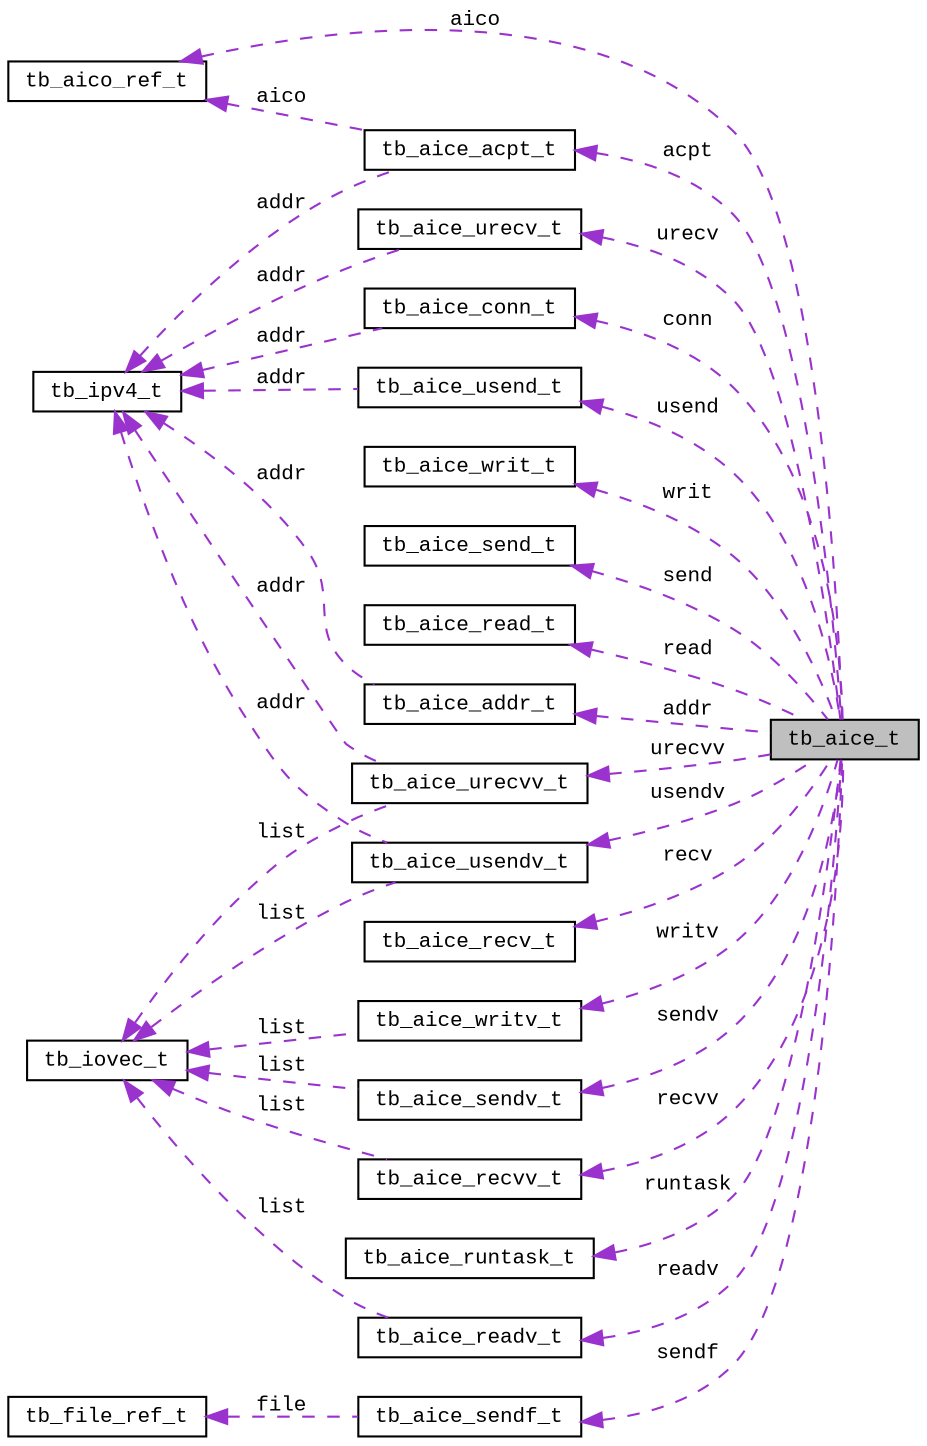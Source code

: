 digraph "tb_aice_t"
{
  edge [fontname="CourierNew",fontsize="10",labelfontname="CourierNew",labelfontsize="10"];
  node [fontname="CourierNew",fontsize="10",shape=record];
  rankdir="LR";
  Node1 [label="tb_aice_t",height=0.2,width=0.4,color="black", fillcolor="grey75", style="filled" fontcolor="black"];
  Node2 -> Node1 [dir="back",color="darkorchid3",fontsize="10",style="dashed",label=" urecv" ];
  Node2 [label="tb_aice_urecv_t",height=0.2,width=0.4,color="black", fillcolor="white", style="filled",URL="$db/db2/structtb__aice__urecv__t.html",tooltip="the urecv aice type, base: tb_iovec_t "];
  Node3 -> Node2 [dir="back",color="darkorchid3",fontsize="10",style="dashed",label=" addr" ];
  Node3 [label="tb_ipv4_t",height=0.2,width=0.4,color="black", fillcolor="white", style="filled",URL="$d1/db4/uniontb__ipv4__t.html",tooltip="the ipv4 "];
  Node4 -> Node1 [dir="back",color="darkorchid3",fontsize="10",style="dashed",label=" conn" ];
  Node4 [label="tb_aice_conn_t",height=0.2,width=0.4,color="black", fillcolor="white", style="filled",URL="$d6/d73/structtb__aice__conn__t.html",tooltip="the conn aice type "];
  Node3 -> Node4 [dir="back",color="darkorchid3",fontsize="10",style="dashed",label=" addr" ];
  Node5 -> Node1 [dir="back",color="darkorchid3",fontsize="10",style="dashed",label=" aico" ];
  Node5 [label="tb_aico_ref_t",height=0.2,width=0.4,color="black", fillcolor="white", style="filled",URL="$d6/dc8/structtb__aico__ref__t.html",tooltip="the aico ref type "];
  Node6 -> Node1 [dir="back",color="darkorchid3",fontsize="10",style="dashed",label=" usendv" ];
  Node6 [label="tb_aice_usendv_t",height=0.2,width=0.4,color="black", fillcolor="white", style="filled",URL="$dd/d16/structtb__aice__usendv__t.html",tooltip="the usendv aice type "];
  Node7 -> Node6 [dir="back",color="darkorchid3",fontsize="10",style="dashed",label=" list" ];
  Node7 [label="tb_iovec_t",height=0.2,width=0.4,color="black", fillcolor="white", style="filled",URL="$d4/d6c/structtb__iovec__t.html",tooltip="the iovec type for readv, preadv, writv, pwritv, recvv, sendv "];
  Node3 -> Node6 [dir="back",color="darkorchid3",fontsize="10",style="dashed",label=" addr" ];
  Node8 -> Node1 [dir="back",color="darkorchid3",fontsize="10",style="dashed",label=" acpt" ];
  Node8 [label="tb_aice_acpt_t",height=0.2,width=0.4,color="black", fillcolor="white", style="filled",URL="$d9/dc7/structtb__aice__acpt__t.html",tooltip="the acpt aice type "];
  Node5 -> Node8 [dir="back",color="darkorchid3",fontsize="10",style="dashed",label=" aico" ];
  Node3 -> Node8 [dir="back",color="darkorchid3",fontsize="10",style="dashed",label=" addr" ];
  Node9 -> Node1 [dir="back",color="darkorchid3",fontsize="10",style="dashed",label=" writ" ];
  Node9 [label="tb_aice_writ_t",height=0.2,width=0.4,color="black", fillcolor="white", style="filled",URL="$dc/dfd/structtb__aice__writ__t.html",tooltip="the writ aice type, base: tb_iovec_t "];
  Node10 -> Node1 [dir="back",color="darkorchid3",fontsize="10",style="dashed",label=" send" ];
  Node10 [label="tb_aice_send_t",height=0.2,width=0.4,color="black", fillcolor="white", style="filled",URL="$d9/dac/structtb__aice__send__t.html",tooltip="the send aice type, base: tb_iovec_t "];
  Node11 -> Node1 [dir="back",color="darkorchid3",fontsize="10",style="dashed",label=" read" ];
  Node11 [label="tb_aice_read_t",height=0.2,width=0.4,color="black", fillcolor="white", style="filled",URL="$d0/def/structtb__aice__read__t.html",tooltip="the read aice type, base: tb_iovec_t "];
  Node12 -> Node1 [dir="back",color="darkorchid3",fontsize="10",style="dashed",label=" recvv" ];
  Node12 [label="tb_aice_recvv_t",height=0.2,width=0.4,color="black", fillcolor="white", style="filled",URL="$db/de1/structtb__aice__recvv__t.html",tooltip="the recvv aice type "];
  Node7 -> Node12 [dir="back",color="darkorchid3",fontsize="10",style="dashed",label=" list" ];
  Node13 -> Node1 [dir="back",color="darkorchid3",fontsize="10",style="dashed",label=" addr" ];
  Node13 [label="tb_aice_addr_t",height=0.2,width=0.4,color="black", fillcolor="white", style="filled",URL="$d8/dcc/structtb__aice__addr__t.html",tooltip="the addr aice type "];
  Node3 -> Node13 [dir="back",color="darkorchid3",fontsize="10",style="dashed",label=" addr" ];
  Node14 -> Node1 [dir="back",color="darkorchid3",fontsize="10",style="dashed",label=" readv" ];
  Node14 [label="tb_aice_readv_t",height=0.2,width=0.4,color="black", fillcolor="white", style="filled",URL="$d1/d32/structtb__aice__readv__t.html",tooltip="the readv aice type "];
  Node7 -> Node14 [dir="back",color="darkorchid3",fontsize="10",style="dashed",label=" list" ];
  Node15 -> Node1 [dir="back",color="darkorchid3",fontsize="10",style="dashed",label=" recv" ];
  Node15 [label="tb_aice_recv_t",height=0.2,width=0.4,color="black", fillcolor="white", style="filled",URL="$d4/d40/structtb__aice__recv__t.html",tooltip="the recv aice type, base: tb_iovec_t "];
  Node16 -> Node1 [dir="back",color="darkorchid3",fontsize="10",style="dashed",label=" writv" ];
  Node16 [label="tb_aice_writv_t",height=0.2,width=0.4,color="black", fillcolor="white", style="filled",URL="$dd/dda/structtb__aice__writv__t.html",tooltip="the writv aice type "];
  Node7 -> Node16 [dir="back",color="darkorchid3",fontsize="10",style="dashed",label=" list" ];
  Node17 -> Node1 [dir="back",color="darkorchid3",fontsize="10",style="dashed",label=" sendv" ];
  Node17 [label="tb_aice_sendv_t",height=0.2,width=0.4,color="black", fillcolor="white", style="filled",URL="$d6/dfa/structtb__aice__sendv__t.html",tooltip="the sendv aice type "];
  Node7 -> Node17 [dir="back",color="darkorchid3",fontsize="10",style="dashed",label=" list" ];
  Node18 -> Node1 [dir="back",color="darkorchid3",fontsize="10",style="dashed",label=" usend" ];
  Node18 [label="tb_aice_usend_t",height=0.2,width=0.4,color="black", fillcolor="white", style="filled",URL="$d5/daa/structtb__aice__usend__t.html",tooltip="the usend aice type, base: tb_iovec_t "];
  Node3 -> Node18 [dir="back",color="darkorchid3",fontsize="10",style="dashed",label=" addr" ];
  Node19 -> Node1 [dir="back",color="darkorchid3",fontsize="10",style="dashed",label=" runtask" ];
  Node19 [label="tb_aice_runtask_t",height=0.2,width=0.4,color="black", fillcolor="white", style="filled",URL="$dc/d38/structtb__aice__runtask__t.html",tooltip="the runtask aice type "];
  Node20 -> Node1 [dir="back",color="darkorchid3",fontsize="10",style="dashed",label=" sendf" ];
  Node20 [label="tb_aice_sendf_t",height=0.2,width=0.4,color="black", fillcolor="white", style="filled",URL="$dd/dfd/structtb__aice__sendf__t.html",tooltip="the sendf aice type "];
  Node21 -> Node20 [dir="back",color="darkorchid3",fontsize="10",style="dashed",label=" file" ];
  Node21 [label="tb_file_ref_t",height=0.2,width=0.4,color="black", fillcolor="white", style="filled",URL="$d5/d9d/structtb__file__ref__t.html",tooltip="the file ref type "];
  Node22 -> Node1 [dir="back",color="darkorchid3",fontsize="10",style="dashed",label=" urecvv" ];
  Node22 [label="tb_aice_urecvv_t",height=0.2,width=0.4,color="black", fillcolor="white", style="filled",URL="$d9/dce/structtb__aice__urecvv__t.html",tooltip="the urecvv aice type "];
  Node7 -> Node22 [dir="back",color="darkorchid3",fontsize="10",style="dashed",label=" list" ];
  Node3 -> Node22 [dir="back",color="darkorchid3",fontsize="10",style="dashed",label=" addr" ];
}
